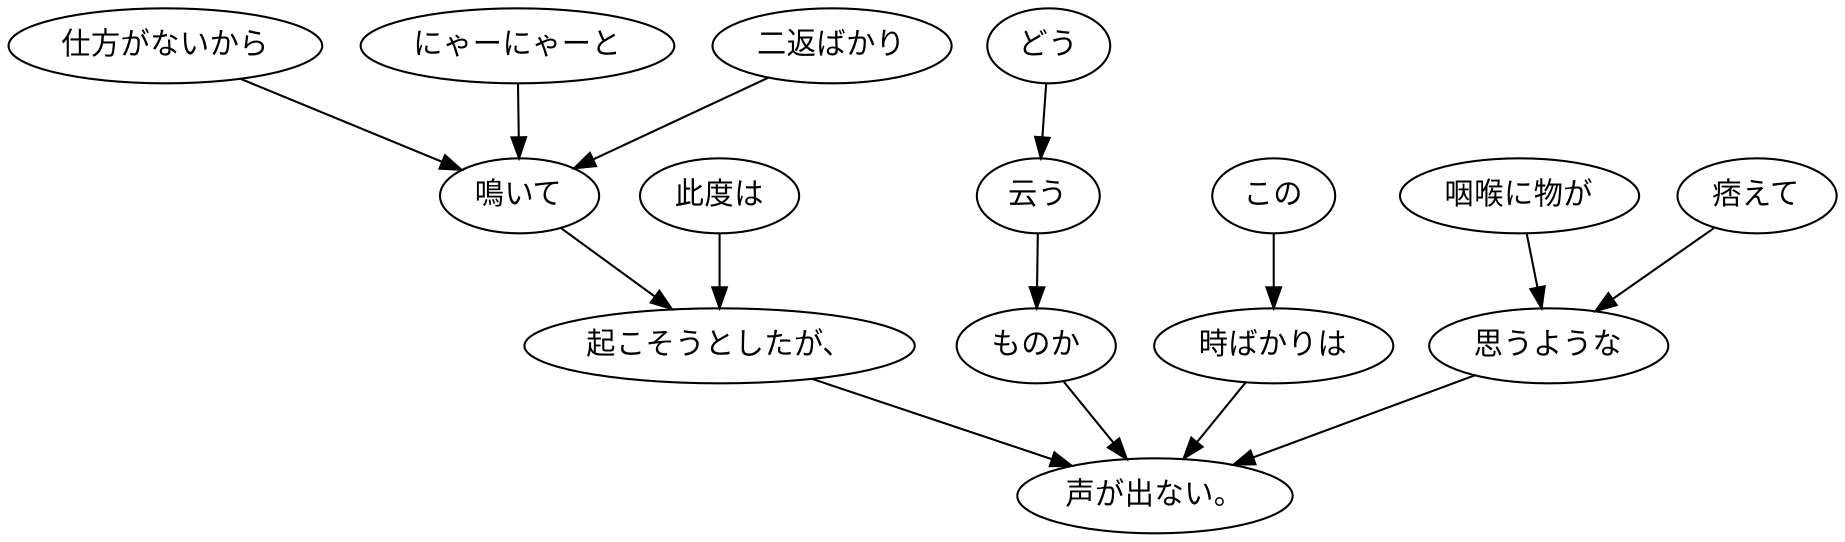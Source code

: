 digraph graph2742 {
	node0 [label="此度は"];
	node1 [label="仕方がないから"];
	node2 [label="にゃーにゃーと"];
	node3 [label="二返ばかり"];
	node4 [label="鳴いて"];
	node5 [label="起こそうとしたが、"];
	node6 [label="どう"];
	node7 [label="云う"];
	node8 [label="ものか"];
	node9 [label="この"];
	node10 [label="時ばかりは"];
	node11 [label="咽喉に物が"];
	node12 [label="痞えて"];
	node13 [label="思うような"];
	node14 [label="声が出ない。"];
	node0 -> node5;
	node1 -> node4;
	node2 -> node4;
	node3 -> node4;
	node4 -> node5;
	node5 -> node14;
	node6 -> node7;
	node7 -> node8;
	node8 -> node14;
	node9 -> node10;
	node10 -> node14;
	node11 -> node13;
	node12 -> node13;
	node13 -> node14;
}
